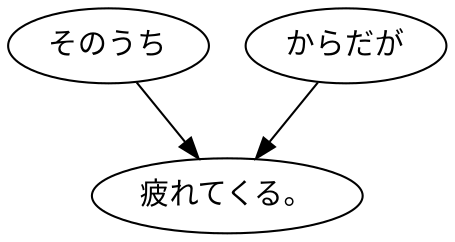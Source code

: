 digraph graph9182 {
	node0 [label="そのうち"];
	node1 [label="からだが"];
	node2 [label="疲れてくる。"];
	node0 -> node2;
	node1 -> node2;
}
